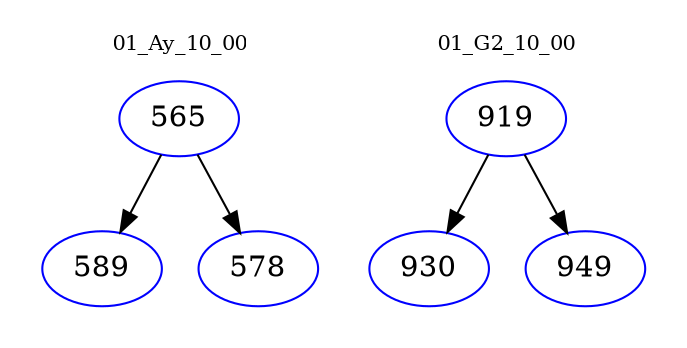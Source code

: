 digraph{
subgraph cluster_0 {
color = white
label = "01_Ay_10_00";
fontsize=10;
T0_565 [label="565", color="blue"]
T0_565 -> T0_589 [color="black"]
T0_589 [label="589", color="blue"]
T0_565 -> T0_578 [color="black"]
T0_578 [label="578", color="blue"]
}
subgraph cluster_1 {
color = white
label = "01_G2_10_00";
fontsize=10;
T1_919 [label="919", color="blue"]
T1_919 -> T1_930 [color="black"]
T1_930 [label="930", color="blue"]
T1_919 -> T1_949 [color="black"]
T1_949 [label="949", color="blue"]
}
}
